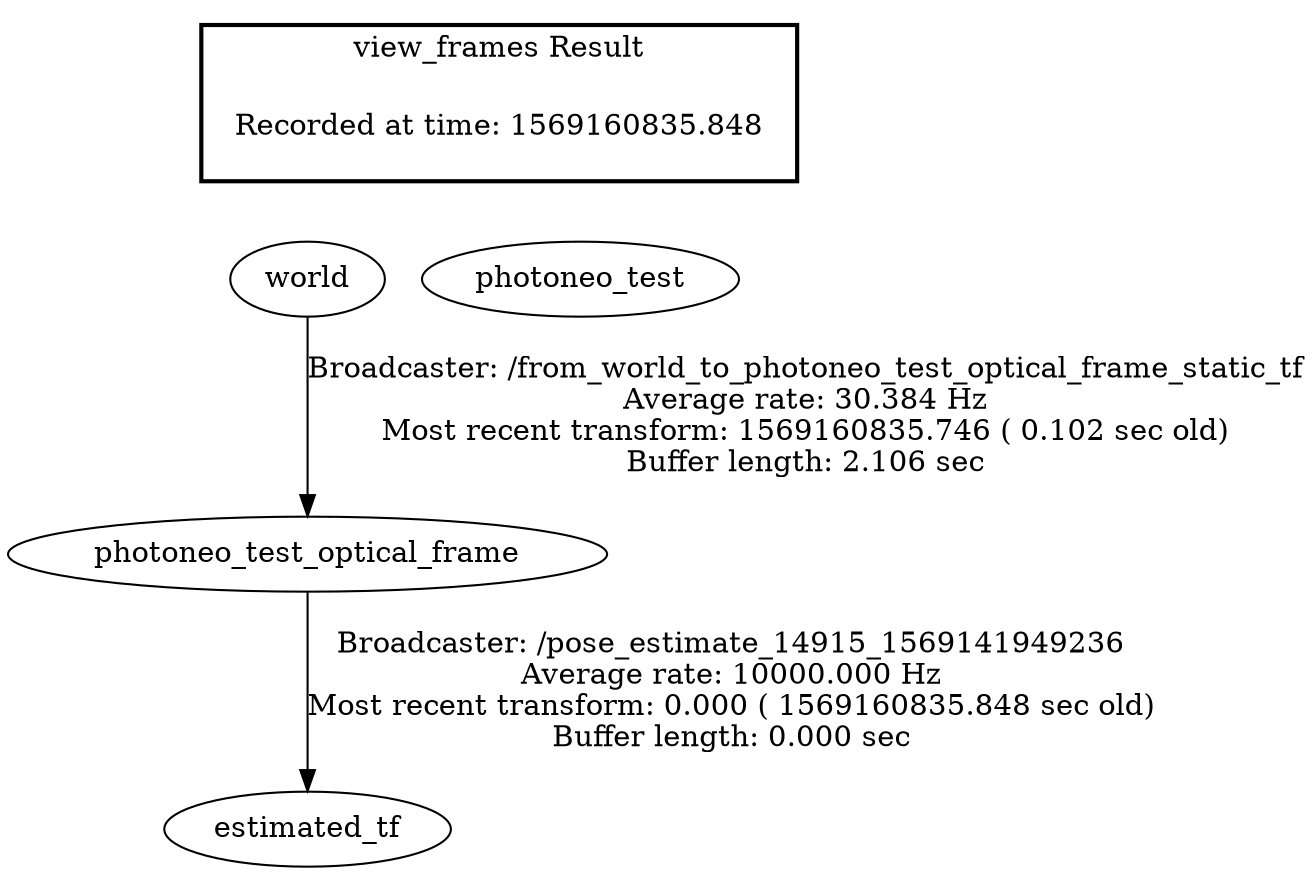 digraph G {
"photoneo_test_optical_frame" -> "estimated_tf"[label="Broadcaster: /pose_estimate_14915_1569141949236\nAverage rate: 10000.000 Hz\nMost recent transform: 0.000 ( 1569160835.848 sec old)\nBuffer length: 0.000 sec\n"];
"world" -> "photoneo_test_optical_frame"[label="Broadcaster: /from_world_to_photoneo_test_optical_frame_static_tf\nAverage rate: 30.384 Hz\nMost recent transform: 1569160835.746 ( 0.102 sec old)\nBuffer length: 2.106 sec\n"];
edge [style=invis];
 subgraph cluster_legend { style=bold; color=black; label ="view_frames Result";
"Recorded at time: 1569160835.848"[ shape=plaintext ] ;
 }->"world";
edge [style=invis];
 subgraph cluster_legend { style=bold; color=black; label ="view_frames Result";
"Recorded at time: 1569160835.848"[ shape=plaintext ] ;
 }->"photoneo_test";
}